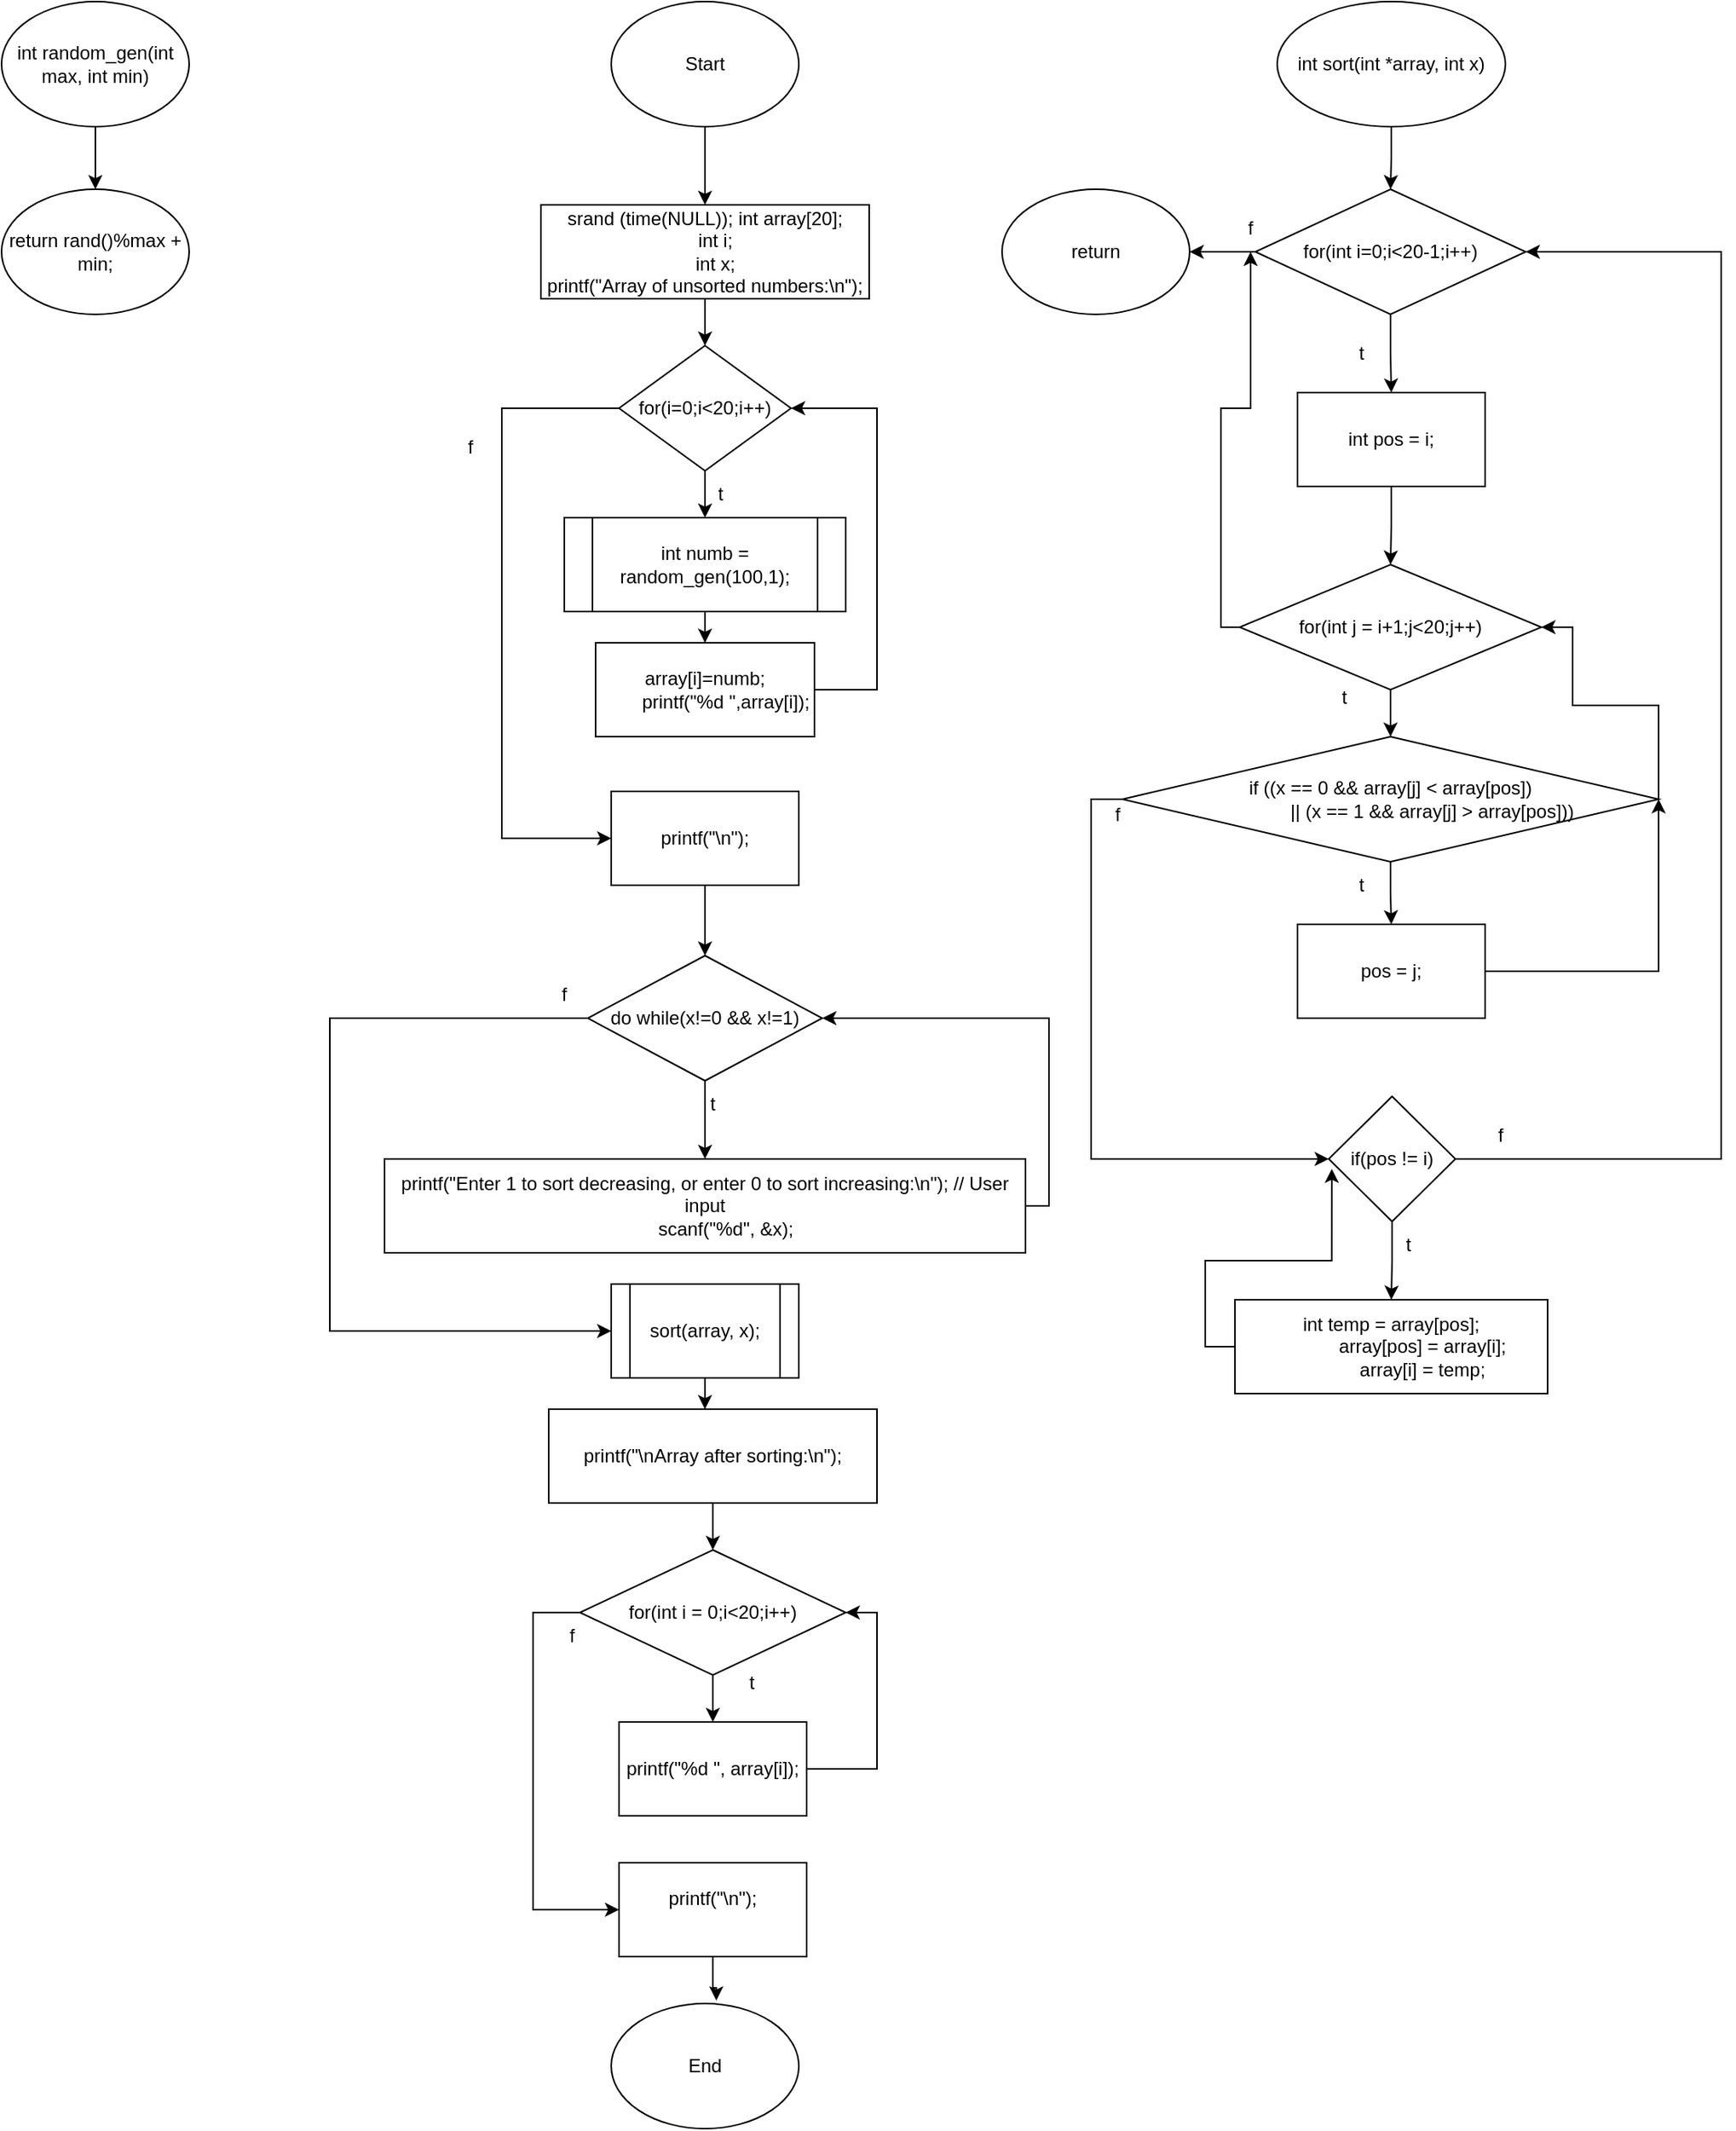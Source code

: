 <mxfile version="17.3.0" type="device"><diagram id="C5RBs43oDa-KdzZeNtuy" name="Page-1"><mxGraphModel dx="1668" dy="794" grid="1" gridSize="10" guides="1" tooltips="1" connect="1" arrows="1" fold="1" page="1" pageScale="1" pageWidth="827" pageHeight="1169" math="0" shadow="0"><root><mxCell id="WIyWlLk6GJQsqaUBKTNV-0"/><mxCell id="WIyWlLk6GJQsqaUBKTNV-1" parent="WIyWlLk6GJQsqaUBKTNV-0"/><mxCell id="UrwoMFQTj4sA_cTwzsGh-29" style="edgeStyle=orthogonalEdgeStyle;rounded=0;orthogonalLoop=1;jettySize=auto;html=1;entryX=0.5;entryY=0;entryDx=0;entryDy=0;" edge="1" parent="WIyWlLk6GJQsqaUBKTNV-1" source="UrwoMFQTj4sA_cTwzsGh-0" target="UrwoMFQTj4sA_cTwzsGh-1"><mxGeometry relative="1" as="geometry"/></mxCell><mxCell id="UrwoMFQTj4sA_cTwzsGh-0" value="Start" style="ellipse;whiteSpace=wrap;html=1;" vertex="1" parent="WIyWlLk6GJQsqaUBKTNV-1"><mxGeometry x="120" y="50" width="120" height="80" as="geometry"/></mxCell><mxCell id="UrwoMFQTj4sA_cTwzsGh-30" style="edgeStyle=orthogonalEdgeStyle;rounded=0;orthogonalLoop=1;jettySize=auto;html=1;exitX=0.5;exitY=1;exitDx=0;exitDy=0;entryX=0.5;entryY=0;entryDx=0;entryDy=0;" edge="1" parent="WIyWlLk6GJQsqaUBKTNV-1" source="UrwoMFQTj4sA_cTwzsGh-1" target="UrwoMFQTj4sA_cTwzsGh-2"><mxGeometry relative="1" as="geometry"/></mxCell><mxCell id="UrwoMFQTj4sA_cTwzsGh-1" value="&lt;div&gt;srand (time(NULL));&amp;nbsp;&lt;span&gt;int array[20];&lt;/span&gt;&lt;/div&gt;&lt;div&gt;&amp;nbsp; &amp;nbsp; int i;&lt;/div&gt;&lt;div&gt;&amp;nbsp; &amp;nbsp; int x;&lt;/div&gt;&lt;div&gt;printf(&quot;Array of unsorted numbers:\n&quot;);&lt;br&gt;&lt;/div&gt;" style="rounded=0;whiteSpace=wrap;html=1;" vertex="1" parent="WIyWlLk6GJQsqaUBKTNV-1"><mxGeometry x="75" y="180" width="210" height="60" as="geometry"/></mxCell><mxCell id="UrwoMFQTj4sA_cTwzsGh-31" style="edgeStyle=orthogonalEdgeStyle;rounded=0;orthogonalLoop=1;jettySize=auto;html=1;exitX=0.5;exitY=1;exitDx=0;exitDy=0;entryX=0.5;entryY=0;entryDx=0;entryDy=0;" edge="1" parent="WIyWlLk6GJQsqaUBKTNV-1" source="UrwoMFQTj4sA_cTwzsGh-2" target="UrwoMFQTj4sA_cTwzsGh-6"><mxGeometry relative="1" as="geometry"/></mxCell><mxCell id="UrwoMFQTj4sA_cTwzsGh-38" style="edgeStyle=orthogonalEdgeStyle;rounded=0;orthogonalLoop=1;jettySize=auto;html=1;entryX=0;entryY=0.5;entryDx=0;entryDy=0;" edge="1" parent="WIyWlLk6GJQsqaUBKTNV-1" source="UrwoMFQTj4sA_cTwzsGh-2" target="UrwoMFQTj4sA_cTwzsGh-7"><mxGeometry relative="1" as="geometry"><Array as="points"><mxPoint x="50" y="310"/><mxPoint x="50" y="585"/></Array></mxGeometry></mxCell><mxCell id="UrwoMFQTj4sA_cTwzsGh-2" value="for(i=0;i&amp;lt;20;i++)" style="rhombus;whiteSpace=wrap;html=1;" vertex="1" parent="WIyWlLk6GJQsqaUBKTNV-1"><mxGeometry x="125" y="270" width="110" height="80" as="geometry"/></mxCell><mxCell id="UrwoMFQTj4sA_cTwzsGh-37" style="edgeStyle=orthogonalEdgeStyle;rounded=0;orthogonalLoop=1;jettySize=auto;html=1;entryX=1;entryY=0.5;entryDx=0;entryDy=0;" edge="1" parent="WIyWlLk6GJQsqaUBKTNV-1" source="UrwoMFQTj4sA_cTwzsGh-5" target="UrwoMFQTj4sA_cTwzsGh-2"><mxGeometry relative="1" as="geometry"><Array as="points"><mxPoint x="290" y="490"/><mxPoint x="290" y="310"/></Array></mxGeometry></mxCell><mxCell id="UrwoMFQTj4sA_cTwzsGh-5" value="&lt;div&gt;array[i]=numb;&lt;/div&gt;&lt;div&gt;&amp;nbsp; &amp;nbsp; &amp;nbsp; &amp;nbsp; printf(&quot;%d &quot;,array[i]);&lt;/div&gt;" style="rounded=0;whiteSpace=wrap;html=1;" vertex="1" parent="WIyWlLk6GJQsqaUBKTNV-1"><mxGeometry x="110" y="460" width="140" height="60" as="geometry"/></mxCell><mxCell id="UrwoMFQTj4sA_cTwzsGh-32" style="edgeStyle=orthogonalEdgeStyle;rounded=0;orthogonalLoop=1;jettySize=auto;html=1;entryX=0.5;entryY=0;entryDx=0;entryDy=0;" edge="1" parent="WIyWlLk6GJQsqaUBKTNV-1" source="UrwoMFQTj4sA_cTwzsGh-6" target="UrwoMFQTj4sA_cTwzsGh-5"><mxGeometry relative="1" as="geometry"/></mxCell><mxCell id="UrwoMFQTj4sA_cTwzsGh-6" value="int numb = random_gen(100,1);" style="shape=process;whiteSpace=wrap;html=1;backgroundOutline=1;" vertex="1" parent="WIyWlLk6GJQsqaUBKTNV-1"><mxGeometry x="90" y="380" width="180" height="60" as="geometry"/></mxCell><mxCell id="UrwoMFQTj4sA_cTwzsGh-36" style="edgeStyle=orthogonalEdgeStyle;rounded=0;orthogonalLoop=1;jettySize=auto;html=1;entryX=0.5;entryY=0;entryDx=0;entryDy=0;" edge="1" parent="WIyWlLk6GJQsqaUBKTNV-1" source="UrwoMFQTj4sA_cTwzsGh-7" target="UrwoMFQTj4sA_cTwzsGh-8"><mxGeometry relative="1" as="geometry"/></mxCell><mxCell id="UrwoMFQTj4sA_cTwzsGh-7" value="printf(&quot;\n&quot;);" style="rounded=0;whiteSpace=wrap;html=1;" vertex="1" parent="WIyWlLk6GJQsqaUBKTNV-1"><mxGeometry x="120" y="555" width="120" height="60" as="geometry"/></mxCell><mxCell id="UrwoMFQTj4sA_cTwzsGh-35" style="edgeStyle=orthogonalEdgeStyle;rounded=0;orthogonalLoop=1;jettySize=auto;html=1;exitX=0.5;exitY=1;exitDx=0;exitDy=0;entryX=0.5;entryY=0;entryDx=0;entryDy=0;" edge="1" parent="WIyWlLk6GJQsqaUBKTNV-1" source="UrwoMFQTj4sA_cTwzsGh-8" target="UrwoMFQTj4sA_cTwzsGh-9"><mxGeometry relative="1" as="geometry"/></mxCell><mxCell id="UrwoMFQTj4sA_cTwzsGh-40" style="edgeStyle=orthogonalEdgeStyle;rounded=0;orthogonalLoop=1;jettySize=auto;html=1;entryX=0;entryY=0.5;entryDx=0;entryDy=0;" edge="1" parent="WIyWlLk6GJQsqaUBKTNV-1" source="UrwoMFQTj4sA_cTwzsGh-8" target="UrwoMFQTj4sA_cTwzsGh-17"><mxGeometry relative="1" as="geometry"><Array as="points"><mxPoint x="-60" y="700"/><mxPoint x="-60" y="900"/></Array></mxGeometry></mxCell><mxCell id="UrwoMFQTj4sA_cTwzsGh-8" value="do while(x!=0 &amp;amp;&amp;amp; x!=1)" style="rhombus;whiteSpace=wrap;html=1;" vertex="1" parent="WIyWlLk6GJQsqaUBKTNV-1"><mxGeometry x="105" y="660" width="150" height="80" as="geometry"/></mxCell><mxCell id="UrwoMFQTj4sA_cTwzsGh-39" style="edgeStyle=orthogonalEdgeStyle;rounded=0;orthogonalLoop=1;jettySize=auto;html=1;entryX=1;entryY=0.5;entryDx=0;entryDy=0;" edge="1" parent="WIyWlLk6GJQsqaUBKTNV-1" source="UrwoMFQTj4sA_cTwzsGh-9" target="UrwoMFQTj4sA_cTwzsGh-8"><mxGeometry relative="1" as="geometry"><Array as="points"><mxPoint x="400" y="820"/><mxPoint x="400" y="700"/></Array></mxGeometry></mxCell><mxCell id="UrwoMFQTj4sA_cTwzsGh-9" value="&lt;div&gt;printf(&quot;Enter 1 to sort decreasing, or enter 0 to sort increasing:\n&quot;); // User input&lt;/div&gt;&lt;div&gt;&amp;nbsp; &amp;nbsp; &amp;nbsp; &amp;nbsp; scanf(&quot;%d&quot;, &amp;amp;x);&lt;/div&gt;" style="rounded=0;whiteSpace=wrap;html=1;" vertex="1" parent="WIyWlLk6GJQsqaUBKTNV-1"><mxGeometry x="-25" y="790" width="410" height="60" as="geometry"/></mxCell><mxCell id="UrwoMFQTj4sA_cTwzsGh-42" style="edgeStyle=orthogonalEdgeStyle;rounded=0;orthogonalLoop=1;jettySize=auto;html=1;entryX=0.5;entryY=0;entryDx=0;entryDy=0;" edge="1" parent="WIyWlLk6GJQsqaUBKTNV-1" source="UrwoMFQTj4sA_cTwzsGh-10" target="UrwoMFQTj4sA_cTwzsGh-11"><mxGeometry relative="1" as="geometry"/></mxCell><mxCell id="UrwoMFQTj4sA_cTwzsGh-10" value="printf(&quot;\nArray after sorting:\n&quot;);" style="rounded=0;whiteSpace=wrap;html=1;" vertex="1" parent="WIyWlLk6GJQsqaUBKTNV-1"><mxGeometry x="80" y="950" width="210" height="60" as="geometry"/></mxCell><mxCell id="UrwoMFQTj4sA_cTwzsGh-43" style="edgeStyle=orthogonalEdgeStyle;rounded=0;orthogonalLoop=1;jettySize=auto;html=1;entryX=0.5;entryY=0;entryDx=0;entryDy=0;" edge="1" parent="WIyWlLk6GJQsqaUBKTNV-1" source="UrwoMFQTj4sA_cTwzsGh-11" target="UrwoMFQTj4sA_cTwzsGh-12"><mxGeometry relative="1" as="geometry"/></mxCell><mxCell id="UrwoMFQTj4sA_cTwzsGh-45" style="edgeStyle=orthogonalEdgeStyle;rounded=0;orthogonalLoop=1;jettySize=auto;html=1;entryX=0;entryY=0.5;entryDx=0;entryDy=0;" edge="1" parent="WIyWlLk6GJQsqaUBKTNV-1" source="UrwoMFQTj4sA_cTwzsGh-11" target="UrwoMFQTj4sA_cTwzsGh-13"><mxGeometry relative="1" as="geometry"><Array as="points"><mxPoint x="70" y="1080"/><mxPoint x="70" y="1270"/></Array></mxGeometry></mxCell><mxCell id="UrwoMFQTj4sA_cTwzsGh-11" value="for(int i = 0;i&amp;lt;20;i++)" style="rhombus;whiteSpace=wrap;html=1;" vertex="1" parent="WIyWlLk6GJQsqaUBKTNV-1"><mxGeometry x="100" y="1040" width="170" height="80" as="geometry"/></mxCell><mxCell id="UrwoMFQTj4sA_cTwzsGh-44" style="edgeStyle=orthogonalEdgeStyle;rounded=0;orthogonalLoop=1;jettySize=auto;html=1;entryX=1;entryY=0.5;entryDx=0;entryDy=0;" edge="1" parent="WIyWlLk6GJQsqaUBKTNV-1" source="UrwoMFQTj4sA_cTwzsGh-12" target="UrwoMFQTj4sA_cTwzsGh-11"><mxGeometry relative="1" as="geometry"><Array as="points"><mxPoint x="290" y="1180"/><mxPoint x="290" y="1080"/></Array></mxGeometry></mxCell><mxCell id="UrwoMFQTj4sA_cTwzsGh-12" value="printf(&quot;%d &quot;, array[i]);" style="rounded=0;whiteSpace=wrap;html=1;" vertex="1" parent="WIyWlLk6GJQsqaUBKTNV-1"><mxGeometry x="125" y="1150" width="120" height="60" as="geometry"/></mxCell><mxCell id="UrwoMFQTj4sA_cTwzsGh-46" style="edgeStyle=orthogonalEdgeStyle;rounded=0;orthogonalLoop=1;jettySize=auto;html=1;entryX=0.56;entryY=-0.024;entryDx=0;entryDy=0;entryPerimeter=0;" edge="1" parent="WIyWlLk6GJQsqaUBKTNV-1" source="UrwoMFQTj4sA_cTwzsGh-13" target="UrwoMFQTj4sA_cTwzsGh-14"><mxGeometry relative="1" as="geometry"/></mxCell><mxCell id="UrwoMFQTj4sA_cTwzsGh-13" value="&lt;div&gt;printf(&quot;\n&quot;);&lt;/div&gt;&lt;div&gt;&lt;br&gt;&lt;/div&gt;" style="rounded=0;whiteSpace=wrap;html=1;" vertex="1" parent="WIyWlLk6GJQsqaUBKTNV-1"><mxGeometry x="125" y="1240" width="120" height="60" as="geometry"/></mxCell><mxCell id="UrwoMFQTj4sA_cTwzsGh-14" value="End" style="ellipse;whiteSpace=wrap;html=1;" vertex="1" parent="WIyWlLk6GJQsqaUBKTNV-1"><mxGeometry x="120" y="1330" width="120" height="80" as="geometry"/></mxCell><mxCell id="UrwoMFQTj4sA_cTwzsGh-53" style="edgeStyle=orthogonalEdgeStyle;rounded=0;orthogonalLoop=1;jettySize=auto;html=1;entryX=0.5;entryY=0;entryDx=0;entryDy=0;" edge="1" parent="WIyWlLk6GJQsqaUBKTNV-1" source="UrwoMFQTj4sA_cTwzsGh-16" target="UrwoMFQTj4sA_cTwzsGh-18"><mxGeometry relative="1" as="geometry"/></mxCell><mxCell id="UrwoMFQTj4sA_cTwzsGh-16" value="int sort(int *array, int x)" style="ellipse;whiteSpace=wrap;html=1;" vertex="1" parent="WIyWlLk6GJQsqaUBKTNV-1"><mxGeometry x="546" y="50" width="146" height="80" as="geometry"/></mxCell><mxCell id="UrwoMFQTj4sA_cTwzsGh-41" style="edgeStyle=orthogonalEdgeStyle;rounded=0;orthogonalLoop=1;jettySize=auto;html=1;entryX=0.476;entryY=0;entryDx=0;entryDy=0;entryPerimeter=0;" edge="1" parent="WIyWlLk6GJQsqaUBKTNV-1" source="UrwoMFQTj4sA_cTwzsGh-17" target="UrwoMFQTj4sA_cTwzsGh-10"><mxGeometry relative="1" as="geometry"/></mxCell><mxCell id="UrwoMFQTj4sA_cTwzsGh-17" value="sort(array, x);" style="shape=process;whiteSpace=wrap;html=1;backgroundOutline=1;" vertex="1" parent="WIyWlLk6GJQsqaUBKTNV-1"><mxGeometry x="120" y="870" width="120" height="60" as="geometry"/></mxCell><mxCell id="UrwoMFQTj4sA_cTwzsGh-54" style="edgeStyle=orthogonalEdgeStyle;rounded=0;orthogonalLoop=1;jettySize=auto;html=1;" edge="1" parent="WIyWlLk6GJQsqaUBKTNV-1" source="UrwoMFQTj4sA_cTwzsGh-18" target="UrwoMFQTj4sA_cTwzsGh-19"><mxGeometry relative="1" as="geometry"/></mxCell><mxCell id="UrwoMFQTj4sA_cTwzsGh-63" style="edgeStyle=orthogonalEdgeStyle;rounded=0;orthogonalLoop=1;jettySize=auto;html=1;exitX=0;exitY=0.5;exitDx=0;exitDy=0;" edge="1" parent="WIyWlLk6GJQsqaUBKTNV-1" source="UrwoMFQTj4sA_cTwzsGh-18" target="UrwoMFQTj4sA_cTwzsGh-25"><mxGeometry relative="1" as="geometry"/></mxCell><mxCell id="UrwoMFQTj4sA_cTwzsGh-18" value="for(int i=0;i&amp;lt;20-1;i++)" style="rhombus;whiteSpace=wrap;html=1;" vertex="1" parent="WIyWlLk6GJQsqaUBKTNV-1"><mxGeometry x="532" y="170" width="173" height="80" as="geometry"/></mxCell><mxCell id="UrwoMFQTj4sA_cTwzsGh-55" style="edgeStyle=orthogonalEdgeStyle;rounded=0;orthogonalLoop=1;jettySize=auto;html=1;entryX=0.5;entryY=0;entryDx=0;entryDy=0;" edge="1" parent="WIyWlLk6GJQsqaUBKTNV-1" source="UrwoMFQTj4sA_cTwzsGh-19" target="UrwoMFQTj4sA_cTwzsGh-20"><mxGeometry relative="1" as="geometry"/></mxCell><mxCell id="UrwoMFQTj4sA_cTwzsGh-19" value="int pos = i;" style="rounded=0;whiteSpace=wrap;html=1;" vertex="1" parent="WIyWlLk6GJQsqaUBKTNV-1"><mxGeometry x="559" y="300" width="120" height="60" as="geometry"/></mxCell><mxCell id="UrwoMFQTj4sA_cTwzsGh-56" style="edgeStyle=orthogonalEdgeStyle;rounded=0;orthogonalLoop=1;jettySize=auto;html=1;entryX=0.5;entryY=0;entryDx=0;entryDy=0;" edge="1" parent="WIyWlLk6GJQsqaUBKTNV-1" source="UrwoMFQTj4sA_cTwzsGh-20" target="UrwoMFQTj4sA_cTwzsGh-21"><mxGeometry relative="1" as="geometry"/></mxCell><mxCell id="UrwoMFQTj4sA_cTwzsGh-71" style="edgeStyle=orthogonalEdgeStyle;rounded=0;orthogonalLoop=1;jettySize=auto;html=1;entryX=0.5;entryY=1;entryDx=0;entryDy=0;" edge="1" parent="WIyWlLk6GJQsqaUBKTNV-1" source="UrwoMFQTj4sA_cTwzsGh-20" target="UrwoMFQTj4sA_cTwzsGh-64"><mxGeometry relative="1" as="geometry"><Array as="points"><mxPoint x="510" y="450"/><mxPoint x="510" y="310"/><mxPoint x="529" y="310"/></Array></mxGeometry></mxCell><mxCell id="UrwoMFQTj4sA_cTwzsGh-20" value="for(int j = i+1;j&amp;lt;20;j++)" style="rhombus;whiteSpace=wrap;html=1;" vertex="1" parent="WIyWlLk6GJQsqaUBKTNV-1"><mxGeometry x="522" y="410" width="193" height="80" as="geometry"/></mxCell><mxCell id="UrwoMFQTj4sA_cTwzsGh-57" style="edgeStyle=orthogonalEdgeStyle;rounded=0;orthogonalLoop=1;jettySize=auto;html=1;entryX=0.5;entryY=0;entryDx=0;entryDy=0;" edge="1" parent="WIyWlLk6GJQsqaUBKTNV-1" source="UrwoMFQTj4sA_cTwzsGh-21" target="UrwoMFQTj4sA_cTwzsGh-22"><mxGeometry relative="1" as="geometry"/></mxCell><mxCell id="UrwoMFQTj4sA_cTwzsGh-59" style="edgeStyle=orthogonalEdgeStyle;rounded=0;orthogonalLoop=1;jettySize=auto;html=1;exitX=0;exitY=0.5;exitDx=0;exitDy=0;entryX=0;entryY=0.5;entryDx=0;entryDy=0;" edge="1" parent="WIyWlLk6GJQsqaUBKTNV-1" source="UrwoMFQTj4sA_cTwzsGh-21" target="UrwoMFQTj4sA_cTwzsGh-23"><mxGeometry relative="1" as="geometry"/></mxCell><mxCell id="UrwoMFQTj4sA_cTwzsGh-70" style="edgeStyle=orthogonalEdgeStyle;rounded=0;orthogonalLoop=1;jettySize=auto;html=1;entryX=1;entryY=0.5;entryDx=0;entryDy=0;" edge="1" parent="WIyWlLk6GJQsqaUBKTNV-1" source="UrwoMFQTj4sA_cTwzsGh-21" target="UrwoMFQTj4sA_cTwzsGh-20"><mxGeometry relative="1" as="geometry"><Array as="points"><mxPoint x="790" y="500"/><mxPoint x="735" y="500"/><mxPoint x="735" y="450"/></Array></mxGeometry></mxCell><mxCell id="UrwoMFQTj4sA_cTwzsGh-21" value="&lt;div&gt;if ((x == 0 &amp;amp;&amp;amp; array[j] &amp;lt; array[pos])&lt;/div&gt;&lt;div&gt;&amp;nbsp; &amp;nbsp; &amp;nbsp; &amp;nbsp; &amp;nbsp; &amp;nbsp; &amp;nbsp; &amp;nbsp; || (x == 1 &amp;amp;&amp;amp; array[j] &amp;gt; array[pos]))&lt;/div&gt;" style="rhombus;whiteSpace=wrap;html=1;" vertex="1" parent="WIyWlLk6GJQsqaUBKTNV-1"><mxGeometry x="447" y="520" width="343" height="80" as="geometry"/></mxCell><mxCell id="UrwoMFQTj4sA_cTwzsGh-58" style="edgeStyle=orthogonalEdgeStyle;rounded=0;orthogonalLoop=1;jettySize=auto;html=1;exitX=1;exitY=0.5;exitDx=0;exitDy=0;entryX=1;entryY=0.5;entryDx=0;entryDy=0;" edge="1" parent="WIyWlLk6GJQsqaUBKTNV-1" source="UrwoMFQTj4sA_cTwzsGh-22" target="UrwoMFQTj4sA_cTwzsGh-21"><mxGeometry relative="1" as="geometry"><Array as="points"><mxPoint x="790" y="670"/></Array></mxGeometry></mxCell><mxCell id="UrwoMFQTj4sA_cTwzsGh-22" value="pos = j;" style="rounded=0;whiteSpace=wrap;html=1;" vertex="1" parent="WIyWlLk6GJQsqaUBKTNV-1"><mxGeometry x="559" y="640" width="120" height="60" as="geometry"/></mxCell><mxCell id="UrwoMFQTj4sA_cTwzsGh-60" style="edgeStyle=orthogonalEdgeStyle;rounded=0;orthogonalLoop=1;jettySize=auto;html=1;exitX=0.5;exitY=1;exitDx=0;exitDy=0;entryX=0.5;entryY=0;entryDx=0;entryDy=0;" edge="1" parent="WIyWlLk6GJQsqaUBKTNV-1" source="UrwoMFQTj4sA_cTwzsGh-23" target="UrwoMFQTj4sA_cTwzsGh-24"><mxGeometry relative="1" as="geometry"/></mxCell><mxCell id="UrwoMFQTj4sA_cTwzsGh-61" style="edgeStyle=orthogonalEdgeStyle;rounded=0;orthogonalLoop=1;jettySize=auto;html=1;entryX=1;entryY=0.5;entryDx=0;entryDy=0;" edge="1" parent="WIyWlLk6GJQsqaUBKTNV-1" source="UrwoMFQTj4sA_cTwzsGh-23" target="UrwoMFQTj4sA_cTwzsGh-18"><mxGeometry relative="1" as="geometry"><mxPoint x="680" y="1040.0" as="targetPoint"/><Array as="points"><mxPoint x="830" y="790"/><mxPoint x="830" y="210"/></Array></mxGeometry></mxCell><mxCell id="UrwoMFQTj4sA_cTwzsGh-23" value="if(pos != i)" style="rhombus;whiteSpace=wrap;html=1;" vertex="1" parent="WIyWlLk6GJQsqaUBKTNV-1"><mxGeometry x="579" y="750" width="81" height="80" as="geometry"/></mxCell><mxCell id="UrwoMFQTj4sA_cTwzsGh-62" style="edgeStyle=orthogonalEdgeStyle;rounded=0;orthogonalLoop=1;jettySize=auto;html=1;entryX=0.024;entryY=0.579;entryDx=0;entryDy=0;entryPerimeter=0;" edge="1" parent="WIyWlLk6GJQsqaUBKTNV-1" source="UrwoMFQTj4sA_cTwzsGh-24" target="UrwoMFQTj4sA_cTwzsGh-23"><mxGeometry relative="1" as="geometry"><Array as="points"><mxPoint x="500" y="910"/><mxPoint x="500" y="855"/><mxPoint x="581" y="855"/></Array></mxGeometry></mxCell><mxCell id="UrwoMFQTj4sA_cTwzsGh-24" value="&lt;div&gt;int temp = array[pos];&lt;/div&gt;&lt;div&gt;&amp;nbsp; &amp;nbsp; &amp;nbsp; &amp;nbsp; &amp;nbsp; &amp;nbsp; array[pos] = array[i];&lt;/div&gt;&lt;div&gt;&amp;nbsp; &amp;nbsp; &amp;nbsp; &amp;nbsp; &amp;nbsp; &amp;nbsp; array[i] = temp;&lt;/div&gt;" style="rounded=0;whiteSpace=wrap;html=1;" vertex="1" parent="WIyWlLk6GJQsqaUBKTNV-1"><mxGeometry x="519" y="880" width="200" height="60" as="geometry"/></mxCell><mxCell id="UrwoMFQTj4sA_cTwzsGh-25" value="return" style="ellipse;whiteSpace=wrap;html=1;" vertex="1" parent="WIyWlLk6GJQsqaUBKTNV-1"><mxGeometry x="370" y="170" width="120" height="80" as="geometry"/></mxCell><mxCell id="UrwoMFQTj4sA_cTwzsGh-28" style="edgeStyle=orthogonalEdgeStyle;rounded=0;orthogonalLoop=1;jettySize=auto;html=1;entryX=0.5;entryY=0;entryDx=0;entryDy=0;" edge="1" parent="WIyWlLk6GJQsqaUBKTNV-1" source="UrwoMFQTj4sA_cTwzsGh-26" target="UrwoMFQTj4sA_cTwzsGh-27"><mxGeometry relative="1" as="geometry"/></mxCell><mxCell id="UrwoMFQTj4sA_cTwzsGh-26" value="int random_gen(int max, int min)" style="ellipse;whiteSpace=wrap;html=1;" vertex="1" parent="WIyWlLk6GJQsqaUBKTNV-1"><mxGeometry x="-270" y="50" width="120" height="80" as="geometry"/></mxCell><mxCell id="UrwoMFQTj4sA_cTwzsGh-27" value="&lt;span&gt;&#9;&lt;/span&gt;return rand()%max + min;" style="ellipse;whiteSpace=wrap;html=1;" vertex="1" parent="WIyWlLk6GJQsqaUBKTNV-1"><mxGeometry x="-270" y="170" width="120" height="80" as="geometry"/></mxCell><mxCell id="UrwoMFQTj4sA_cTwzsGh-47" value="t" style="text;html=1;strokeColor=none;fillColor=none;align=center;verticalAlign=middle;whiteSpace=wrap;rounded=0;" vertex="1" parent="WIyWlLk6GJQsqaUBKTNV-1"><mxGeometry x="160" y="350" width="60" height="30" as="geometry"/></mxCell><mxCell id="UrwoMFQTj4sA_cTwzsGh-48" value="f" style="text;html=1;strokeColor=none;fillColor=none;align=center;verticalAlign=middle;whiteSpace=wrap;rounded=0;" vertex="1" parent="WIyWlLk6GJQsqaUBKTNV-1"><mxGeometry y="320" width="60" height="30" as="geometry"/></mxCell><mxCell id="UrwoMFQTj4sA_cTwzsGh-49" value="t" style="text;html=1;strokeColor=none;fillColor=none;align=center;verticalAlign=middle;whiteSpace=wrap;rounded=0;" vertex="1" parent="WIyWlLk6GJQsqaUBKTNV-1"><mxGeometry x="155" y="740" width="60" height="30" as="geometry"/></mxCell><mxCell id="UrwoMFQTj4sA_cTwzsGh-50" value="f" style="text;html=1;strokeColor=none;fillColor=none;align=center;verticalAlign=middle;whiteSpace=wrap;rounded=0;" vertex="1" parent="WIyWlLk6GJQsqaUBKTNV-1"><mxGeometry x="60" y="670" width="60" height="30" as="geometry"/></mxCell><mxCell id="UrwoMFQTj4sA_cTwzsGh-51" value="t" style="text;html=1;strokeColor=none;fillColor=none;align=center;verticalAlign=middle;whiteSpace=wrap;rounded=0;" vertex="1" parent="WIyWlLk6GJQsqaUBKTNV-1"><mxGeometry x="180" y="1110" width="60" height="30" as="geometry"/></mxCell><mxCell id="UrwoMFQTj4sA_cTwzsGh-52" value="f" style="text;html=1;strokeColor=none;fillColor=none;align=center;verticalAlign=middle;whiteSpace=wrap;rounded=0;" vertex="1" parent="WIyWlLk6GJQsqaUBKTNV-1"><mxGeometry x="65" y="1080" width="60" height="30" as="geometry"/></mxCell><mxCell id="UrwoMFQTj4sA_cTwzsGh-64" value="f" style="text;html=1;strokeColor=none;fillColor=none;align=center;verticalAlign=middle;whiteSpace=wrap;rounded=0;" vertex="1" parent="WIyWlLk6GJQsqaUBKTNV-1"><mxGeometry x="499" y="180" width="60" height="30" as="geometry"/></mxCell><mxCell id="UrwoMFQTj4sA_cTwzsGh-66" value="t" style="text;html=1;strokeColor=none;fillColor=none;align=center;verticalAlign=middle;whiteSpace=wrap;rounded=0;" vertex="1" parent="WIyWlLk6GJQsqaUBKTNV-1"><mxGeometry x="570" y="260" width="60" height="30" as="geometry"/></mxCell><mxCell id="UrwoMFQTj4sA_cTwzsGh-67" value="f" style="text;html=1;strokeColor=none;fillColor=none;align=center;verticalAlign=middle;whiteSpace=wrap;rounded=0;" vertex="1" parent="WIyWlLk6GJQsqaUBKTNV-1"><mxGeometry x="414" y="555" width="60" height="30" as="geometry"/></mxCell><mxCell id="UrwoMFQTj4sA_cTwzsGh-68" value="t" style="text;html=1;strokeColor=none;fillColor=none;align=center;verticalAlign=middle;whiteSpace=wrap;rounded=0;" vertex="1" parent="WIyWlLk6GJQsqaUBKTNV-1"><mxGeometry x="570" y="600" width="60" height="30" as="geometry"/></mxCell><mxCell id="UrwoMFQTj4sA_cTwzsGh-69" value="t" style="text;html=1;strokeColor=none;fillColor=none;align=center;verticalAlign=middle;whiteSpace=wrap;rounded=0;" vertex="1" parent="WIyWlLk6GJQsqaUBKTNV-1"><mxGeometry x="559" y="480" width="60" height="30" as="geometry"/></mxCell><mxCell id="UrwoMFQTj4sA_cTwzsGh-72" value="f" style="text;html=1;strokeColor=none;fillColor=none;align=center;verticalAlign=middle;whiteSpace=wrap;rounded=0;" vertex="1" parent="WIyWlLk6GJQsqaUBKTNV-1"><mxGeometry x="659" y="760" width="60" height="30" as="geometry"/></mxCell><mxCell id="UrwoMFQTj4sA_cTwzsGh-73" value="t" style="text;html=1;strokeColor=none;fillColor=none;align=center;verticalAlign=middle;whiteSpace=wrap;rounded=0;" vertex="1" parent="WIyWlLk6GJQsqaUBKTNV-1"><mxGeometry x="600" y="830" width="60" height="30" as="geometry"/></mxCell></root></mxGraphModel></diagram></mxfile>